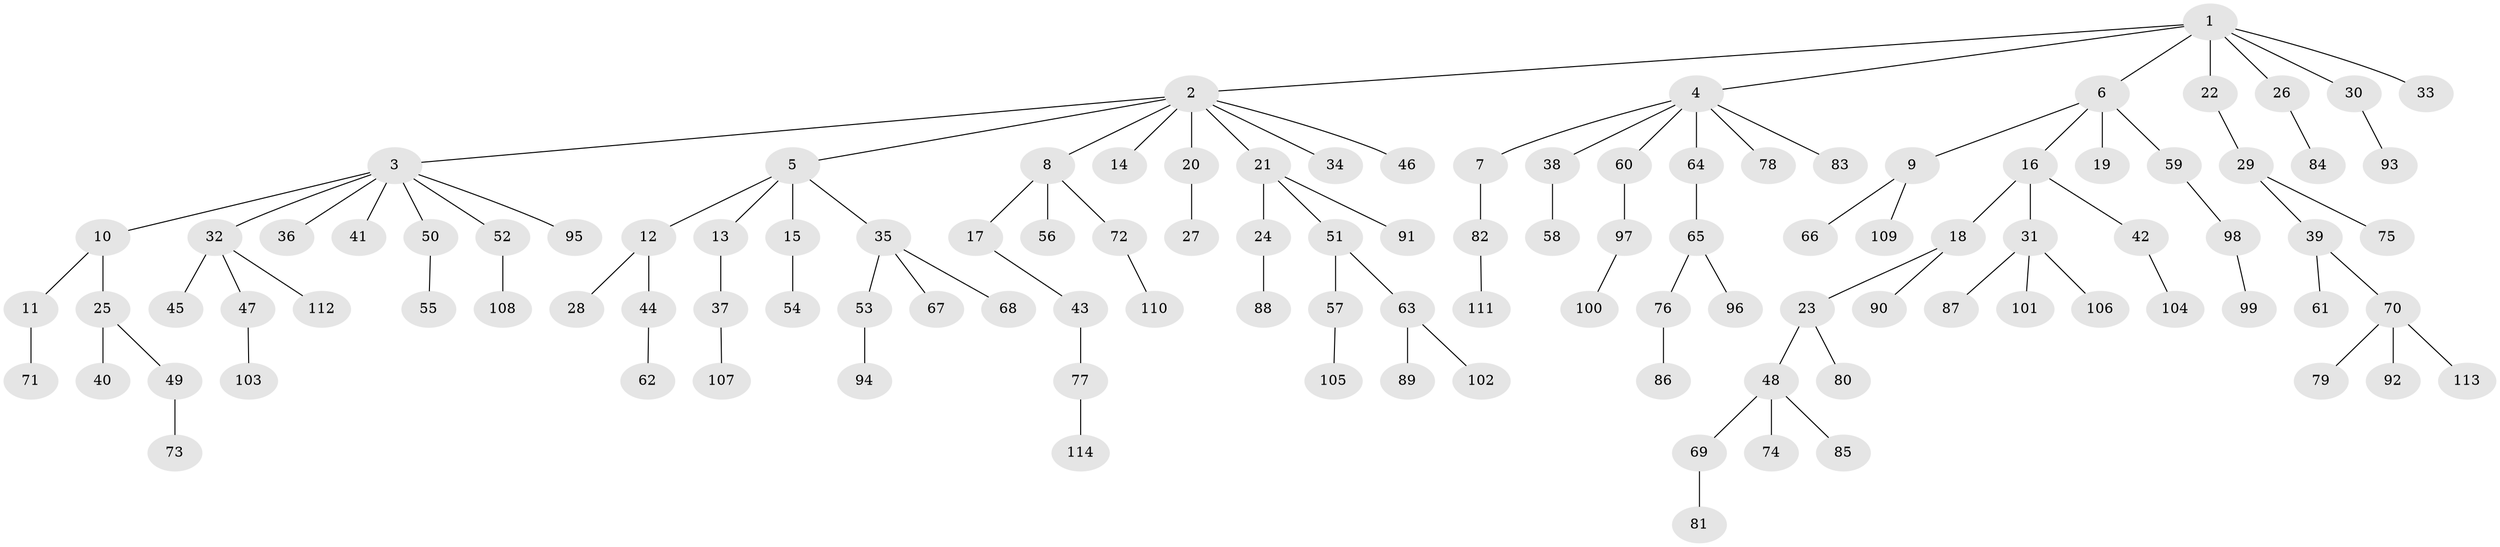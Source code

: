 // Generated by graph-tools (version 1.1) at 2025/02/03/09/25 03:02:21]
// undirected, 114 vertices, 113 edges
graph export_dot {
graph [start="1"]
  node [color=gray90,style=filled];
  1;
  2;
  3;
  4;
  5;
  6;
  7;
  8;
  9;
  10;
  11;
  12;
  13;
  14;
  15;
  16;
  17;
  18;
  19;
  20;
  21;
  22;
  23;
  24;
  25;
  26;
  27;
  28;
  29;
  30;
  31;
  32;
  33;
  34;
  35;
  36;
  37;
  38;
  39;
  40;
  41;
  42;
  43;
  44;
  45;
  46;
  47;
  48;
  49;
  50;
  51;
  52;
  53;
  54;
  55;
  56;
  57;
  58;
  59;
  60;
  61;
  62;
  63;
  64;
  65;
  66;
  67;
  68;
  69;
  70;
  71;
  72;
  73;
  74;
  75;
  76;
  77;
  78;
  79;
  80;
  81;
  82;
  83;
  84;
  85;
  86;
  87;
  88;
  89;
  90;
  91;
  92;
  93;
  94;
  95;
  96;
  97;
  98;
  99;
  100;
  101;
  102;
  103;
  104;
  105;
  106;
  107;
  108;
  109;
  110;
  111;
  112;
  113;
  114;
  1 -- 2;
  1 -- 4;
  1 -- 6;
  1 -- 22;
  1 -- 26;
  1 -- 30;
  1 -- 33;
  2 -- 3;
  2 -- 5;
  2 -- 8;
  2 -- 14;
  2 -- 20;
  2 -- 21;
  2 -- 34;
  2 -- 46;
  3 -- 10;
  3 -- 32;
  3 -- 36;
  3 -- 41;
  3 -- 50;
  3 -- 52;
  3 -- 95;
  4 -- 7;
  4 -- 38;
  4 -- 60;
  4 -- 64;
  4 -- 78;
  4 -- 83;
  5 -- 12;
  5 -- 13;
  5 -- 15;
  5 -- 35;
  6 -- 9;
  6 -- 16;
  6 -- 19;
  6 -- 59;
  7 -- 82;
  8 -- 17;
  8 -- 56;
  8 -- 72;
  9 -- 66;
  9 -- 109;
  10 -- 11;
  10 -- 25;
  11 -- 71;
  12 -- 28;
  12 -- 44;
  13 -- 37;
  15 -- 54;
  16 -- 18;
  16 -- 31;
  16 -- 42;
  17 -- 43;
  18 -- 23;
  18 -- 90;
  20 -- 27;
  21 -- 24;
  21 -- 51;
  21 -- 91;
  22 -- 29;
  23 -- 48;
  23 -- 80;
  24 -- 88;
  25 -- 40;
  25 -- 49;
  26 -- 84;
  29 -- 39;
  29 -- 75;
  30 -- 93;
  31 -- 87;
  31 -- 101;
  31 -- 106;
  32 -- 45;
  32 -- 47;
  32 -- 112;
  35 -- 53;
  35 -- 67;
  35 -- 68;
  37 -- 107;
  38 -- 58;
  39 -- 61;
  39 -- 70;
  42 -- 104;
  43 -- 77;
  44 -- 62;
  47 -- 103;
  48 -- 69;
  48 -- 74;
  48 -- 85;
  49 -- 73;
  50 -- 55;
  51 -- 57;
  51 -- 63;
  52 -- 108;
  53 -- 94;
  57 -- 105;
  59 -- 98;
  60 -- 97;
  63 -- 89;
  63 -- 102;
  64 -- 65;
  65 -- 76;
  65 -- 96;
  69 -- 81;
  70 -- 79;
  70 -- 92;
  70 -- 113;
  72 -- 110;
  76 -- 86;
  77 -- 114;
  82 -- 111;
  97 -- 100;
  98 -- 99;
}
